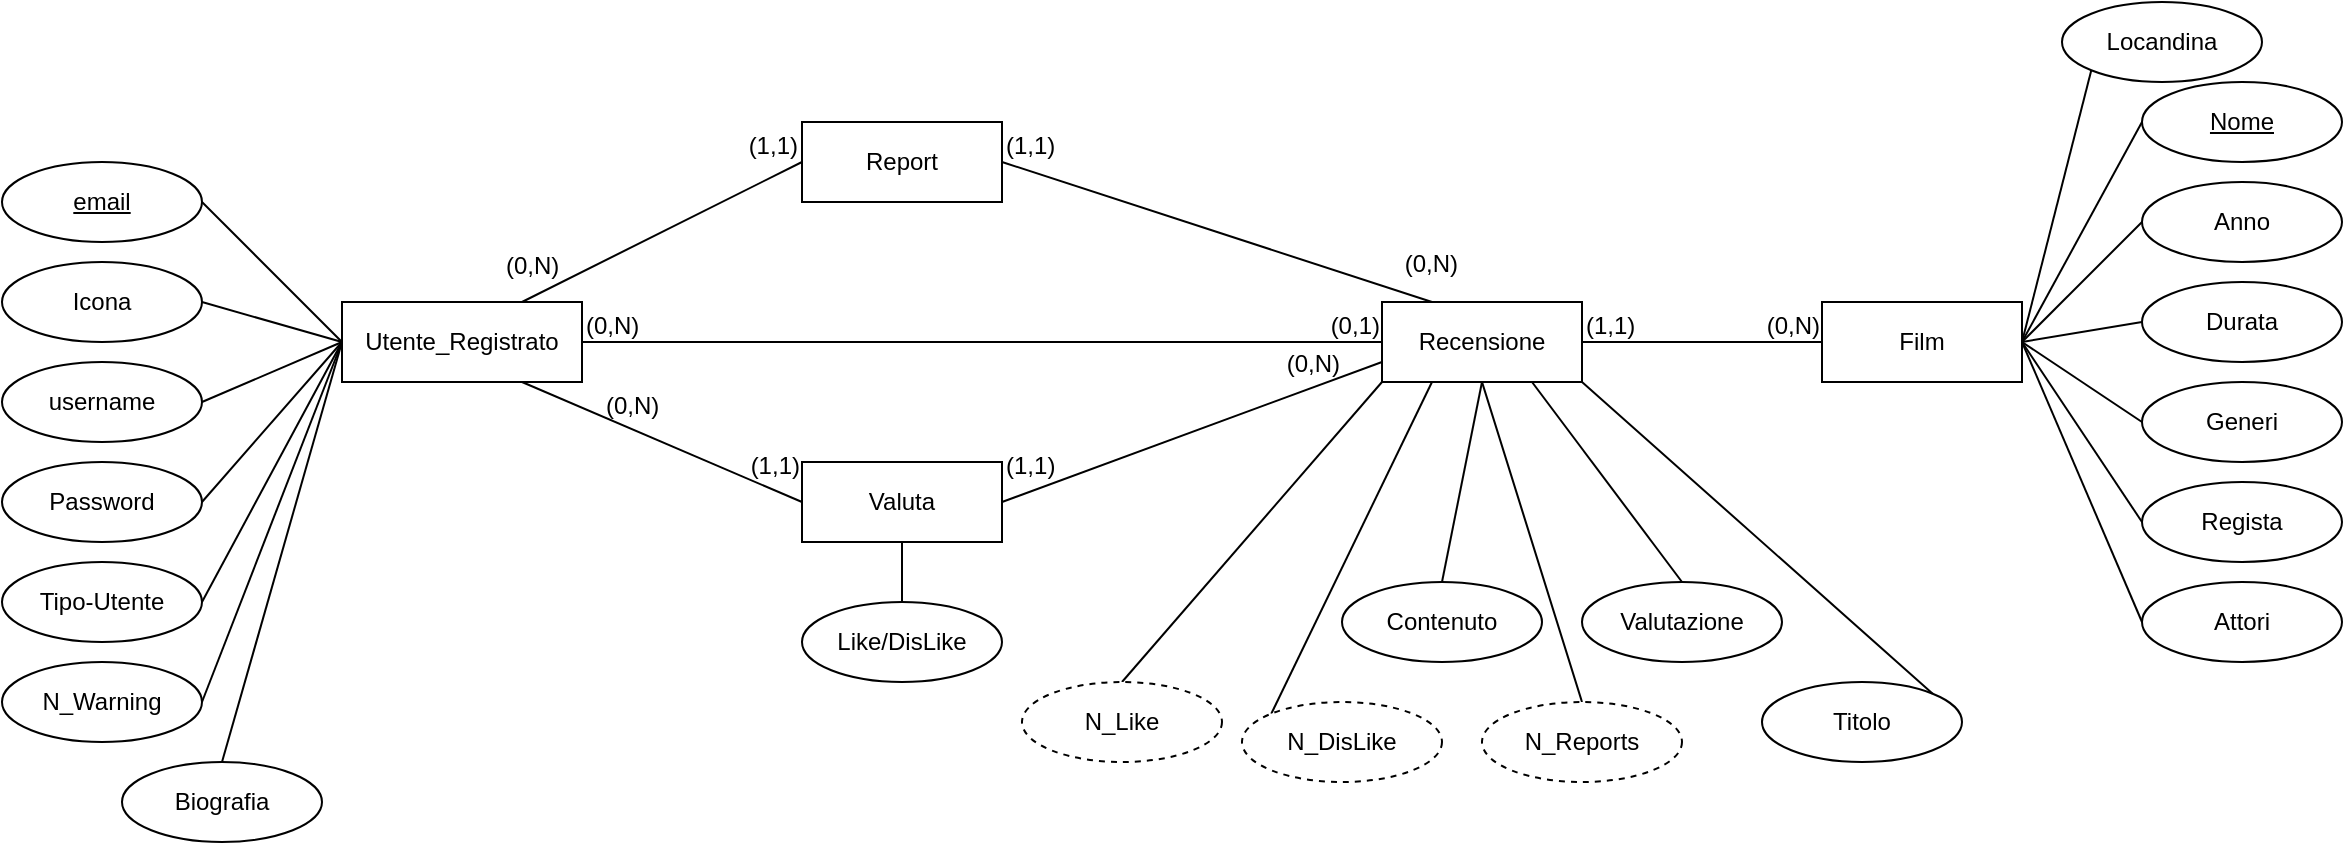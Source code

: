 <mxfile version="26.0.4">
  <diagram name="Pagina-1" id="Mny9l7wlhYOI-xorIuVF">
    <mxGraphModel dx="2187" dy="661" grid="1" gridSize="10" guides="1" tooltips="1" connect="1" arrows="1" fold="1" page="1" pageScale="1" pageWidth="827" pageHeight="1169" math="0" shadow="0">
      <root>
        <mxCell id="0" />
        <mxCell id="1" parent="0" />
        <mxCell id="6IeETleP_Dfno93F0wVt-1" value="Utente_Registrato" style="whiteSpace=wrap;html=1;align=center;" parent="1" vertex="1">
          <mxGeometry x="-50" y="180" width="120" height="40" as="geometry" />
        </mxCell>
        <mxCell id="6IeETleP_Dfno93F0wVt-2" value="username" style="ellipse;whiteSpace=wrap;html=1;align=center;" parent="1" vertex="1">
          <mxGeometry x="-220" y="210" width="100" height="40" as="geometry" />
        </mxCell>
        <mxCell id="6IeETleP_Dfno93F0wVt-3" value="email" style="ellipse;whiteSpace=wrap;html=1;align=center;fontStyle=4;" parent="1" vertex="1">
          <mxGeometry x="-220" y="110" width="100" height="40" as="geometry" />
        </mxCell>
        <mxCell id="6IeETleP_Dfno93F0wVt-6" value="Password" style="ellipse;whiteSpace=wrap;html=1;align=center;" parent="1" vertex="1">
          <mxGeometry x="-220" y="260" width="100" height="40" as="geometry" />
        </mxCell>
        <mxCell id="6IeETleP_Dfno93F0wVt-7" value="Icona" style="ellipse;whiteSpace=wrap;html=1;align=center;" parent="1" vertex="1">
          <mxGeometry x="-220" y="160" width="100" height="40" as="geometry" />
        </mxCell>
        <mxCell id="6IeETleP_Dfno93F0wVt-10" value="" style="endArrow=none;html=1;rounded=0;exitX=1;exitY=0.5;exitDx=0;exitDy=0;" parent="1" source="6IeETleP_Dfno93F0wVt-3" edge="1">
          <mxGeometry relative="1" as="geometry">
            <mxPoint x="-80" y="200" as="sourcePoint" />
            <mxPoint x="-50" y="200" as="targetPoint" />
          </mxGeometry>
        </mxCell>
        <mxCell id="6IeETleP_Dfno93F0wVt-11" value="" style="endArrow=none;html=1;rounded=0;exitX=1;exitY=0.5;exitDx=0;exitDy=0;entryX=0;entryY=0.5;entryDx=0;entryDy=0;" parent="1" source="6IeETleP_Dfno93F0wVt-7" target="6IeETleP_Dfno93F0wVt-1" edge="1">
          <mxGeometry relative="1" as="geometry">
            <mxPoint x="-80" y="200" as="sourcePoint" />
            <mxPoint x="80" y="200" as="targetPoint" />
          </mxGeometry>
        </mxCell>
        <mxCell id="6IeETleP_Dfno93F0wVt-12" value="" style="endArrow=none;html=1;rounded=0;exitX=1;exitY=0.5;exitDx=0;exitDy=0;entryX=0;entryY=0.5;entryDx=0;entryDy=0;" parent="1" source="6IeETleP_Dfno93F0wVt-2" target="6IeETleP_Dfno93F0wVt-1" edge="1">
          <mxGeometry relative="1" as="geometry">
            <mxPoint x="-80" y="200" as="sourcePoint" />
            <mxPoint x="80" y="200" as="targetPoint" />
          </mxGeometry>
        </mxCell>
        <mxCell id="6IeETleP_Dfno93F0wVt-15" value="" style="endArrow=none;html=1;rounded=0;entryX=1;entryY=0.5;entryDx=0;entryDy=0;exitX=0;exitY=0.5;exitDx=0;exitDy=0;" parent="1" source="6IeETleP_Dfno93F0wVt-1" target="6IeETleP_Dfno93F0wVt-6" edge="1">
          <mxGeometry relative="1" as="geometry">
            <mxPoint x="-80" y="200" as="sourcePoint" />
            <mxPoint x="80" y="200" as="targetPoint" />
          </mxGeometry>
        </mxCell>
        <mxCell id="6IeETleP_Dfno93F0wVt-16" value="Tipo-Utente" style="ellipse;whiteSpace=wrap;html=1;align=center;" parent="1" vertex="1">
          <mxGeometry x="-220" y="310" width="100" height="40" as="geometry" />
        </mxCell>
        <mxCell id="6IeETleP_Dfno93F0wVt-17" value="" style="endArrow=none;html=1;rounded=0;exitX=1;exitY=0.5;exitDx=0;exitDy=0;entryX=0;entryY=0.5;entryDx=0;entryDy=0;" parent="1" source="6IeETleP_Dfno93F0wVt-16" target="6IeETleP_Dfno93F0wVt-1" edge="1">
          <mxGeometry relative="1" as="geometry">
            <mxPoint x="-90" y="329.5" as="sourcePoint" />
            <mxPoint x="70" y="329.5" as="targetPoint" />
          </mxGeometry>
        </mxCell>
        <mxCell id="6IeETleP_Dfno93F0wVt-18" value="Film" style="whiteSpace=wrap;html=1;align=center;" parent="1" vertex="1">
          <mxGeometry x="690" y="180" width="100" height="40" as="geometry" />
        </mxCell>
        <mxCell id="6IeETleP_Dfno93F0wVt-23" value="Attori" style="ellipse;whiteSpace=wrap;html=1;align=center;" parent="1" vertex="1">
          <mxGeometry x="850" y="320" width="100" height="40" as="geometry" />
        </mxCell>
        <mxCell id="6IeETleP_Dfno93F0wVt-24" value="Regista" style="ellipse;whiteSpace=wrap;html=1;align=center;" parent="1" vertex="1">
          <mxGeometry x="850" y="270" width="100" height="40" as="geometry" />
        </mxCell>
        <mxCell id="6IeETleP_Dfno93F0wVt-25" value="Generi" style="ellipse;whiteSpace=wrap;html=1;align=center;" parent="1" vertex="1">
          <mxGeometry x="850" y="220" width="100" height="40" as="geometry" />
        </mxCell>
        <mxCell id="6IeETleP_Dfno93F0wVt-26" value="Durata" style="ellipse;whiteSpace=wrap;html=1;align=center;" parent="1" vertex="1">
          <mxGeometry x="850" y="170" width="100" height="40" as="geometry" />
        </mxCell>
        <mxCell id="6IeETleP_Dfno93F0wVt-27" value="Anno" style="ellipse;whiteSpace=wrap;html=1;align=center;" parent="1" vertex="1">
          <mxGeometry x="850" y="120" width="100" height="40" as="geometry" />
        </mxCell>
        <mxCell id="6IeETleP_Dfno93F0wVt-29" value="Nome" style="ellipse;whiteSpace=wrap;html=1;align=center;fontStyle=4;" parent="1" vertex="1">
          <mxGeometry x="850" y="70" width="100" height="40" as="geometry" />
        </mxCell>
        <mxCell id="6IeETleP_Dfno93F0wVt-30" value="" style="endArrow=none;html=1;rounded=0;exitX=0;exitY=0.5;exitDx=0;exitDy=0;" parent="1" source="6IeETleP_Dfno93F0wVt-29" edge="1">
          <mxGeometry relative="1" as="geometry">
            <mxPoint x="610" y="150" as="sourcePoint" />
            <mxPoint x="790" y="200" as="targetPoint" />
          </mxGeometry>
        </mxCell>
        <mxCell id="6IeETleP_Dfno93F0wVt-31" value="" style="endArrow=none;html=1;rounded=0;exitX=0;exitY=0.5;exitDx=0;exitDy=0;entryX=1;entryY=0.5;entryDx=0;entryDy=0;" parent="1" source="6IeETleP_Dfno93F0wVt-27" target="6IeETleP_Dfno93F0wVt-18" edge="1">
          <mxGeometry relative="1" as="geometry">
            <mxPoint x="860" y="100" as="sourcePoint" />
            <mxPoint x="780" y="160" as="targetPoint" />
          </mxGeometry>
        </mxCell>
        <mxCell id="6IeETleP_Dfno93F0wVt-32" value="" style="endArrow=none;html=1;rounded=0;exitX=0;exitY=0.5;exitDx=0;exitDy=0;entryX=1;entryY=0.5;entryDx=0;entryDy=0;" parent="1" source="6IeETleP_Dfno93F0wVt-26" target="6IeETleP_Dfno93F0wVt-18" edge="1">
          <mxGeometry relative="1" as="geometry">
            <mxPoint x="870" y="110" as="sourcePoint" />
            <mxPoint x="790" y="170" as="targetPoint" />
          </mxGeometry>
        </mxCell>
        <mxCell id="6IeETleP_Dfno93F0wVt-33" value="" style="endArrow=none;html=1;rounded=0;exitX=0;exitY=0.5;exitDx=0;exitDy=0;entryX=1;entryY=0.5;entryDx=0;entryDy=0;" parent="1" source="6IeETleP_Dfno93F0wVt-25" target="6IeETleP_Dfno93F0wVt-18" edge="1">
          <mxGeometry relative="1" as="geometry">
            <mxPoint x="880" y="120" as="sourcePoint" />
            <mxPoint x="800" y="180" as="targetPoint" />
          </mxGeometry>
        </mxCell>
        <mxCell id="6IeETleP_Dfno93F0wVt-34" value="" style="endArrow=none;html=1;rounded=0;exitX=0;exitY=0.5;exitDx=0;exitDy=0;" parent="1" source="6IeETleP_Dfno93F0wVt-24" edge="1">
          <mxGeometry relative="1" as="geometry">
            <mxPoint x="890" y="130" as="sourcePoint" />
            <mxPoint x="790" y="200" as="targetPoint" />
          </mxGeometry>
        </mxCell>
        <mxCell id="6IeETleP_Dfno93F0wVt-35" value="" style="endArrow=none;html=1;rounded=0;exitX=0;exitY=0.5;exitDx=0;exitDy=0;entryX=1;entryY=0.5;entryDx=0;entryDy=0;" parent="1" source="6IeETleP_Dfno93F0wVt-23" target="6IeETleP_Dfno93F0wVt-18" edge="1">
          <mxGeometry relative="1" as="geometry">
            <mxPoint x="900" y="140" as="sourcePoint" />
            <mxPoint x="820" y="200" as="targetPoint" />
          </mxGeometry>
        </mxCell>
        <mxCell id="6IeETleP_Dfno93F0wVt-36" value="Recensione" style="whiteSpace=wrap;html=1;align=center;" parent="1" vertex="1">
          <mxGeometry x="470" y="180" width="100" height="40" as="geometry" />
        </mxCell>
        <mxCell id="6IeETleP_Dfno93F0wVt-41" value="Titolo" style="ellipse;whiteSpace=wrap;html=1;align=center;" parent="1" vertex="1">
          <mxGeometry x="660" y="370" width="100" height="40" as="geometry" />
        </mxCell>
        <mxCell id="6IeETleP_Dfno93F0wVt-42" value="Contenuto" style="ellipse;whiteSpace=wrap;html=1;align=center;" parent="1" vertex="1">
          <mxGeometry x="450" y="320" width="100" height="40" as="geometry" />
        </mxCell>
        <mxCell id="6IeETleP_Dfno93F0wVt-43" value="Valutazione" style="ellipse;whiteSpace=wrap;html=1;align=center;" parent="1" vertex="1">
          <mxGeometry x="570" y="320" width="100" height="40" as="geometry" />
        </mxCell>
        <mxCell id="6IeETleP_Dfno93F0wVt-44" value="" style="endArrow=none;html=1;rounded=0;exitX=0.5;exitY=0;exitDx=0;exitDy=0;entryX=0;entryY=1;entryDx=0;entryDy=0;" parent="1" source="Zcyq6GbBVBOacriB8k5E-15" target="6IeETleP_Dfno93F0wVt-36" edge="1">
          <mxGeometry relative="1" as="geometry">
            <mxPoint x="340" y="370" as="sourcePoint" />
            <mxPoint x="800" y="260" as="targetPoint" />
          </mxGeometry>
        </mxCell>
        <mxCell id="6IeETleP_Dfno93F0wVt-45" value="" style="endArrow=none;html=1;rounded=0;exitX=0.5;exitY=0;exitDx=0;exitDy=0;entryX=0.5;entryY=1;entryDx=0;entryDy=0;" parent="1" source="Zcyq6GbBVBOacriB8k5E-17" target="6IeETleP_Dfno93F0wVt-36" edge="1">
          <mxGeometry relative="1" as="geometry">
            <mxPoint x="576" y="370" as="sourcePoint" />
            <mxPoint x="800" y="260" as="targetPoint" />
          </mxGeometry>
        </mxCell>
        <mxCell id="6IeETleP_Dfno93F0wVt-46" value="" style="endArrow=none;html=1;rounded=0;exitX=0;exitY=0;exitDx=0;exitDy=0;entryX=0.25;entryY=1;entryDx=0;entryDy=0;" parent="1" source="Zcyq6GbBVBOacriB8k5E-16" target="6IeETleP_Dfno93F0wVt-36" edge="1">
          <mxGeometry relative="1" as="geometry">
            <mxPoint x="420.645" y="375.858" as="sourcePoint" />
            <mxPoint x="800" y="260" as="targetPoint" />
          </mxGeometry>
        </mxCell>
        <mxCell id="6IeETleP_Dfno93F0wVt-47" value="" style="endArrow=none;html=1;rounded=0;exitX=0.5;exitY=0;exitDx=0;exitDy=0;" parent="1" source="6IeETleP_Dfno93F0wVt-42" edge="1">
          <mxGeometry relative="1" as="geometry">
            <mxPoint x="640" y="260" as="sourcePoint" />
            <mxPoint x="520" y="220" as="targetPoint" />
          </mxGeometry>
        </mxCell>
        <mxCell id="6IeETleP_Dfno93F0wVt-48" value="" style="endArrow=none;html=1;rounded=0;exitX=0.5;exitY=0;exitDx=0;exitDy=0;entryX=0.75;entryY=1;entryDx=0;entryDy=0;" parent="1" source="6IeETleP_Dfno93F0wVt-43" target="6IeETleP_Dfno93F0wVt-36" edge="1">
          <mxGeometry relative="1" as="geometry">
            <mxPoint x="640" y="260" as="sourcePoint" />
            <mxPoint x="800" y="260" as="targetPoint" />
          </mxGeometry>
        </mxCell>
        <mxCell id="6IeETleP_Dfno93F0wVt-49" value="" style="endArrow=none;html=1;rounded=0;exitX=1;exitY=1;exitDx=0;exitDy=0;entryX=1;entryY=0;entryDx=0;entryDy=0;" parent="1" source="6IeETleP_Dfno93F0wVt-36" target="6IeETleP_Dfno93F0wVt-41" edge="1">
          <mxGeometry relative="1" as="geometry">
            <mxPoint x="640" y="260" as="sourcePoint" />
            <mxPoint x="800" y="260" as="targetPoint" />
          </mxGeometry>
        </mxCell>
        <mxCell id="6IeETleP_Dfno93F0wVt-50" value="" style="endArrow=none;html=1;rounded=0;exitX=1;exitY=0.5;exitDx=0;exitDy=0;entryX=0;entryY=0.5;entryDx=0;entryDy=0;" parent="1" source="6IeETleP_Dfno93F0wVt-1" target="6IeETleP_Dfno93F0wVt-36" edge="1">
          <mxGeometry relative="1" as="geometry">
            <mxPoint x="310" y="280" as="sourcePoint" />
            <mxPoint x="470" y="280" as="targetPoint" />
          </mxGeometry>
        </mxCell>
        <mxCell id="6IeETleP_Dfno93F0wVt-51" value="(0,N)" style="resizable=0;html=1;whiteSpace=wrap;align=left;verticalAlign=bottom;" parent="6IeETleP_Dfno93F0wVt-50" connectable="0" vertex="1">
          <mxGeometry x="-1" relative="1" as="geometry" />
        </mxCell>
        <mxCell id="6IeETleP_Dfno93F0wVt-52" value="(0,1)" style="resizable=0;html=1;whiteSpace=wrap;align=right;verticalAlign=bottom;" parent="6IeETleP_Dfno93F0wVt-50" connectable="0" vertex="1">
          <mxGeometry x="1" relative="1" as="geometry" />
        </mxCell>
        <mxCell id="6IeETleP_Dfno93F0wVt-56" value="" style="endArrow=none;html=1;rounded=0;entryX=0;entryY=0.5;entryDx=0;entryDy=0;" parent="1" target="6IeETleP_Dfno93F0wVt-18" edge="1">
          <mxGeometry relative="1" as="geometry">
            <mxPoint x="570" y="200" as="sourcePoint" />
            <mxPoint x="680" y="200" as="targetPoint" />
          </mxGeometry>
        </mxCell>
        <mxCell id="6IeETleP_Dfno93F0wVt-57" value="(1,1)" style="resizable=0;html=1;whiteSpace=wrap;align=left;verticalAlign=bottom;" parent="6IeETleP_Dfno93F0wVt-56" connectable="0" vertex="1">
          <mxGeometry x="-1" relative="1" as="geometry" />
        </mxCell>
        <mxCell id="6IeETleP_Dfno93F0wVt-58" value="(0,N)" style="resizable=0;html=1;whiteSpace=wrap;align=right;verticalAlign=bottom;" parent="6IeETleP_Dfno93F0wVt-56" connectable="0" vertex="1">
          <mxGeometry x="1" relative="1" as="geometry" />
        </mxCell>
        <mxCell id="Zcyq6GbBVBOacriB8k5E-1" value="Report" style="whiteSpace=wrap;html=1;align=center;" parent="1" vertex="1">
          <mxGeometry x="180" y="90" width="100" height="40" as="geometry" />
        </mxCell>
        <mxCell id="Zcyq6GbBVBOacriB8k5E-2" value="Valuta" style="whiteSpace=wrap;html=1;align=center;" parent="1" vertex="1">
          <mxGeometry x="180" y="260" width="100" height="40" as="geometry" />
        </mxCell>
        <mxCell id="Zcyq6GbBVBOacriB8k5E-3" value="" style="endArrow=none;html=1;rounded=0;exitX=0.75;exitY=1;exitDx=0;exitDy=0;entryX=0;entryY=0.5;entryDx=0;entryDy=0;" parent="1" source="6IeETleP_Dfno93F0wVt-1" target="Zcyq6GbBVBOacriB8k5E-2" edge="1">
          <mxGeometry relative="1" as="geometry">
            <mxPoint x="260" y="270" as="sourcePoint" />
            <mxPoint x="420" y="270" as="targetPoint" />
          </mxGeometry>
        </mxCell>
        <mxCell id="Zcyq6GbBVBOacriB8k5E-4" value="(0,N)" style="resizable=0;html=1;whiteSpace=wrap;align=left;verticalAlign=bottom;" parent="Zcyq6GbBVBOacriB8k5E-3" connectable="0" vertex="1">
          <mxGeometry x="-1" relative="1" as="geometry">
            <mxPoint x="40" y="20" as="offset" />
          </mxGeometry>
        </mxCell>
        <mxCell id="Zcyq6GbBVBOacriB8k5E-5" value="(1,1)" style="resizable=0;html=1;whiteSpace=wrap;align=right;verticalAlign=bottom;" parent="Zcyq6GbBVBOacriB8k5E-3" connectable="0" vertex="1">
          <mxGeometry x="1" relative="1" as="geometry">
            <mxPoint y="-10" as="offset" />
          </mxGeometry>
        </mxCell>
        <mxCell id="Zcyq6GbBVBOacriB8k5E-6" value="" style="endArrow=none;html=1;rounded=0;exitX=1;exitY=0.5;exitDx=0;exitDy=0;entryX=0;entryY=0.75;entryDx=0;entryDy=0;" parent="1" source="Zcyq6GbBVBOacriB8k5E-2" target="6IeETleP_Dfno93F0wVt-36" edge="1">
          <mxGeometry relative="1" as="geometry">
            <mxPoint x="260" y="270" as="sourcePoint" />
            <mxPoint x="420" y="270" as="targetPoint" />
          </mxGeometry>
        </mxCell>
        <mxCell id="Zcyq6GbBVBOacriB8k5E-7" value="(1,1&lt;span style=&quot;background-color: initial;&quot;&gt;)&lt;/span&gt;" style="resizable=0;html=1;whiteSpace=wrap;align=left;verticalAlign=bottom;" parent="Zcyq6GbBVBOacriB8k5E-6" connectable="0" vertex="1">
          <mxGeometry x="-1" relative="1" as="geometry">
            <mxPoint y="-10" as="offset" />
          </mxGeometry>
        </mxCell>
        <mxCell id="Zcyq6GbBVBOacriB8k5E-8" value="(0,N)" style="resizable=0;html=1;whiteSpace=wrap;align=right;verticalAlign=bottom;" parent="Zcyq6GbBVBOacriB8k5E-6" connectable="0" vertex="1">
          <mxGeometry x="1" relative="1" as="geometry">
            <mxPoint x="-20" y="10" as="offset" />
          </mxGeometry>
        </mxCell>
        <mxCell id="Zcyq6GbBVBOacriB8k5E-9" value="" style="endArrow=none;html=1;rounded=0;exitX=0.75;exitY=0;exitDx=0;exitDy=0;entryX=0;entryY=0.5;entryDx=0;entryDy=0;" parent="1" source="6IeETleP_Dfno93F0wVt-1" target="Zcyq6GbBVBOacriB8k5E-1" edge="1">
          <mxGeometry relative="1" as="geometry">
            <mxPoint x="260" y="270" as="sourcePoint" />
            <mxPoint x="420" y="270" as="targetPoint" />
          </mxGeometry>
        </mxCell>
        <mxCell id="Zcyq6GbBVBOacriB8k5E-10" value="(0,N)" style="resizable=0;html=1;whiteSpace=wrap;align=left;verticalAlign=bottom;" parent="Zcyq6GbBVBOacriB8k5E-9" connectable="0" vertex="1">
          <mxGeometry x="-1" relative="1" as="geometry">
            <mxPoint x="-10" y="-10" as="offset" />
          </mxGeometry>
        </mxCell>
        <mxCell id="Zcyq6GbBVBOacriB8k5E-11" value="(1,1&lt;span style=&quot;background-color: initial;&quot;&gt;)&lt;/span&gt;" style="resizable=0;html=1;whiteSpace=wrap;align=right;verticalAlign=bottom;" parent="Zcyq6GbBVBOacriB8k5E-9" connectable="0" vertex="1">
          <mxGeometry x="1" relative="1" as="geometry" />
        </mxCell>
        <mxCell id="Zcyq6GbBVBOacriB8k5E-12" value="" style="endArrow=none;html=1;rounded=0;exitX=1;exitY=0.5;exitDx=0;exitDy=0;entryX=0.25;entryY=0;entryDx=0;entryDy=0;" parent="1" source="Zcyq6GbBVBOacriB8k5E-1" target="6IeETleP_Dfno93F0wVt-36" edge="1">
          <mxGeometry relative="1" as="geometry">
            <mxPoint x="260" y="270" as="sourcePoint" />
            <mxPoint x="420" y="270" as="targetPoint" />
          </mxGeometry>
        </mxCell>
        <mxCell id="Zcyq6GbBVBOacriB8k5E-13" value="(1,1)" style="resizable=0;html=1;whiteSpace=wrap;align=left;verticalAlign=bottom;" parent="Zcyq6GbBVBOacriB8k5E-12" connectable="0" vertex="1">
          <mxGeometry x="-1" relative="1" as="geometry" />
        </mxCell>
        <mxCell id="Zcyq6GbBVBOacriB8k5E-14" value="(0,N)" style="resizable=0;html=1;whiteSpace=wrap;align=right;verticalAlign=bottom;" parent="Zcyq6GbBVBOacriB8k5E-12" connectable="0" vertex="1">
          <mxGeometry x="1" relative="1" as="geometry">
            <mxPoint x="15" y="-10" as="offset" />
          </mxGeometry>
        </mxCell>
        <mxCell id="Zcyq6GbBVBOacriB8k5E-15" value="N_Like" style="ellipse;whiteSpace=wrap;html=1;align=center;dashed=1;" parent="1" vertex="1">
          <mxGeometry x="290" y="370" width="100" height="40" as="geometry" />
        </mxCell>
        <mxCell id="Zcyq6GbBVBOacriB8k5E-16" value="N_DisLike" style="ellipse;whiteSpace=wrap;html=1;align=center;dashed=1;" parent="1" vertex="1">
          <mxGeometry x="400" y="380" width="100" height="40" as="geometry" />
        </mxCell>
        <mxCell id="Zcyq6GbBVBOacriB8k5E-17" value="N_Reports" style="ellipse;whiteSpace=wrap;html=1;align=center;dashed=1;" parent="1" vertex="1">
          <mxGeometry x="520" y="380" width="100" height="40" as="geometry" />
        </mxCell>
        <mxCell id="Zcyq6GbBVBOacriB8k5E-18" value="Like/DisLike" style="ellipse;whiteSpace=wrap;html=1;align=center;" parent="1" vertex="1">
          <mxGeometry x="180" y="330" width="100" height="40" as="geometry" />
        </mxCell>
        <mxCell id="Zcyq6GbBVBOacriB8k5E-19" value="" style="endArrow=none;html=1;rounded=0;exitX=0.5;exitY=1;exitDx=0;exitDy=0;entryX=0.5;entryY=0;entryDx=0;entryDy=0;" parent="1" source="Zcyq6GbBVBOacriB8k5E-2" target="Zcyq6GbBVBOacriB8k5E-18" edge="1">
          <mxGeometry relative="1" as="geometry">
            <mxPoint x="330" y="300" as="sourcePoint" />
            <mxPoint x="490" y="300" as="targetPoint" />
          </mxGeometry>
        </mxCell>
        <mxCell id="za7n26YAunEcDGlor13W-1" value="N_Warning" style="ellipse;whiteSpace=wrap;html=1;align=center;" vertex="1" parent="1">
          <mxGeometry x="-220" y="360" width="100" height="40" as="geometry" />
        </mxCell>
        <mxCell id="za7n26YAunEcDGlor13W-2" value="" style="endArrow=none;html=1;rounded=0;exitX=1;exitY=0.5;exitDx=0;exitDy=0;entryX=0;entryY=0.5;entryDx=0;entryDy=0;" edge="1" parent="1" source="za7n26YAunEcDGlor13W-1" target="6IeETleP_Dfno93F0wVt-1">
          <mxGeometry relative="1" as="geometry">
            <mxPoint x="300" y="290" as="sourcePoint" />
            <mxPoint x="460" y="290" as="targetPoint" />
          </mxGeometry>
        </mxCell>
        <mxCell id="za7n26YAunEcDGlor13W-3" value="Biografia" style="ellipse;whiteSpace=wrap;html=1;align=center;" vertex="1" parent="1">
          <mxGeometry x="-160" y="410" width="100" height="40" as="geometry" />
        </mxCell>
        <mxCell id="za7n26YAunEcDGlor13W-4" value="" style="endArrow=none;html=1;rounded=0;exitX=0.5;exitY=0;exitDx=0;exitDy=0;" edge="1" parent="1" source="za7n26YAunEcDGlor13W-3">
          <mxGeometry relative="1" as="geometry">
            <mxPoint x="320" y="300" as="sourcePoint" />
            <mxPoint x="-50" y="200" as="targetPoint" />
          </mxGeometry>
        </mxCell>
        <mxCell id="za7n26YAunEcDGlor13W-5" value="Locandina" style="ellipse;whiteSpace=wrap;html=1;align=center;" vertex="1" parent="1">
          <mxGeometry x="810" y="30" width="100" height="40" as="geometry" />
        </mxCell>
        <mxCell id="za7n26YAunEcDGlor13W-6" value="" style="endArrow=none;html=1;rounded=0;exitX=0;exitY=1;exitDx=0;exitDy=0;entryX=1;entryY=0.5;entryDx=0;entryDy=0;" edge="1" parent="1" source="za7n26YAunEcDGlor13W-5" target="6IeETleP_Dfno93F0wVt-18">
          <mxGeometry relative="1" as="geometry">
            <mxPoint x="320" y="300" as="sourcePoint" />
            <mxPoint x="480" y="300" as="targetPoint" />
          </mxGeometry>
        </mxCell>
      </root>
    </mxGraphModel>
  </diagram>
</mxfile>

